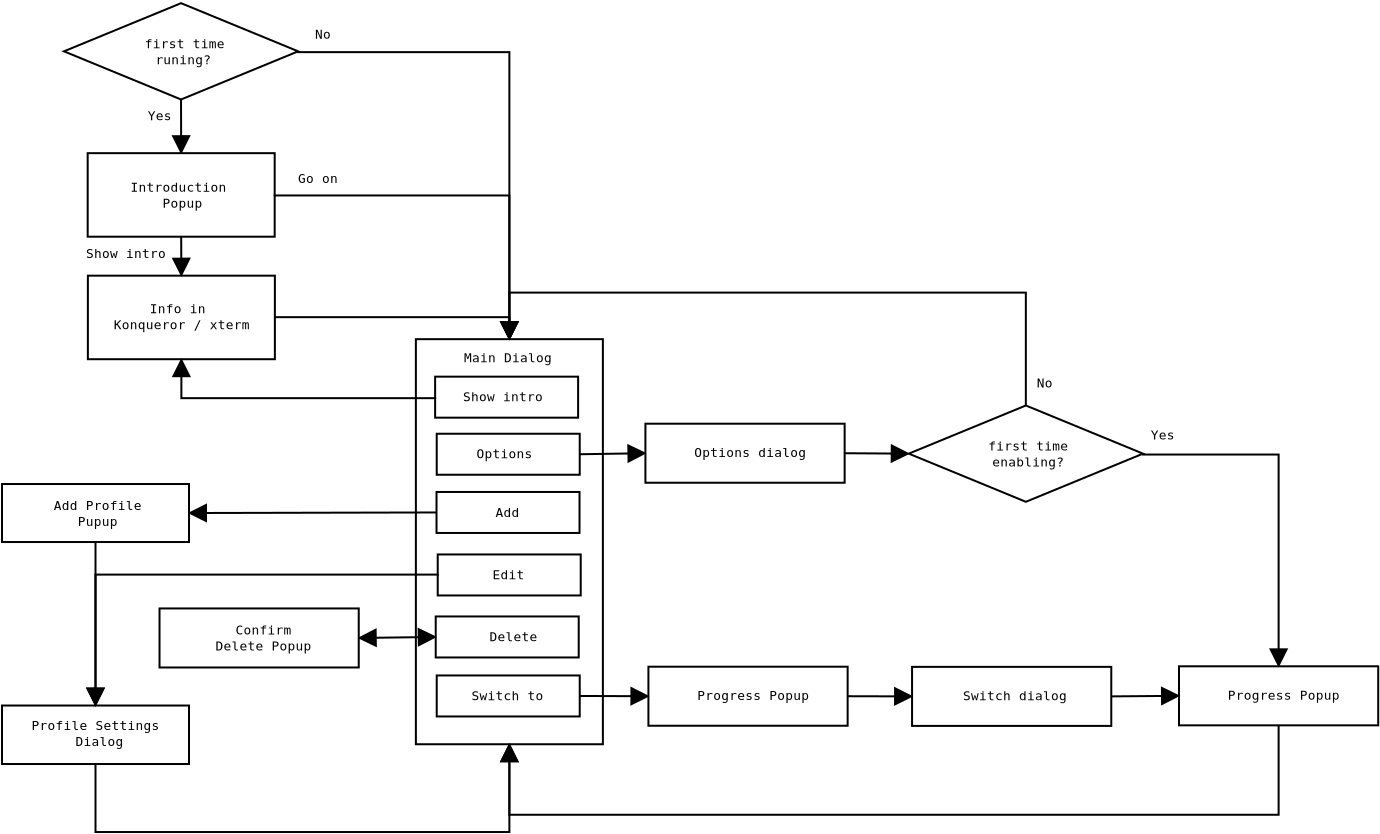 <?xml version="1.0"?>
<dia:diagram xmlns:dia="http://www.lysator.liu.se/~alla/dia/">
  <dia:layer name="Background" visible="true">
    <dia:object type="SDL - Decision" version="0" id="O0">
      <dia:attribute name="obj_pos">
        <dia:point val="-10.255,-20.757"/>
      </dia:attribute>
      <dia:attribute name="obj_bb">
        <dia:rectangle val="-10.779,-21.281;1.979,-15.419"/>
      </dia:attribute>
      <dia:attribute name="elem_corner">
        <dia:point val="-10.255,-20.757"/>
      </dia:attribute>
      <dia:attribute name="elem_width">
        <dia:real val="11.71"/>
      </dia:attribute>
      <dia:attribute name="elem_height">
        <dia:real val="4.814"/>
      </dia:attribute>
      <dia:attribute name="show_background">
        <dia:boolean val="true"/>
      </dia:attribute>
      <dia:attribute name="flip_horizontal">
        <dia:boolean val="false"/>
      </dia:attribute>
      <dia:attribute name="flip_vertical">
        <dia:boolean val="false"/>
      </dia:attribute>
      <dia:attribute name="padding">
        <dia:real val="0.354"/>
      </dia:attribute>
      <dia:attribute name="text">
        <dia:composite type="text">
          <dia:attribute name="string">
            <dia:string>#first time
runing?#</dia:string>
          </dia:attribute>
          <dia:attribute name="font">
            <dia:font name="Courier"/>
          </dia:attribute>
          <dia:attribute name="height">
            <dia:real val="0.8"/>
          </dia:attribute>
          <dia:attribute name="pos">
            <dia:point val="-4.283,-18.485"/>
          </dia:attribute>
          <dia:attribute name="color">
            <dia:color val="#000000"/>
          </dia:attribute>
          <dia:attribute name="alignment">
            <dia:enum val="1"/>
          </dia:attribute>
        </dia:composite>
      </dia:attribute>
    </dia:object>
    <dia:object type="Standard - ZigZagLine" version="0" id="O1">
      <dia:attribute name="obj_pos">
        <dia:point val="1.455,-18.35"/>
      </dia:attribute>
      <dia:attribute name="obj_bb">
        <dia:rectangle val="1.405,-18.359;12.818,-3.958"/>
      </dia:attribute>
      <dia:attribute name="orth_points">
        <dia:point val="1.455,-18.35"/>
        <dia:point val="1.455,-18.309"/>
        <dia:point val="12.018,-18.309"/>
        <dia:point val="12.018,-3.958"/>
      </dia:attribute>
      <dia:attribute name="orth_orient">
        <dia:enum val="1"/>
        <dia:enum val="0"/>
        <dia:enum val="1"/>
      </dia:attribute>
      <dia:attribute name="line_width">
        <dia:real val="0.1"/>
      </dia:attribute>
      <dia:attribute name="end_arrow">
        <dia:enum val="3"/>
      </dia:attribute>
      <dia:attribute name="end_arrow_length">
        <dia:real val="0.8"/>
      </dia:attribute>
      <dia:attribute name="end_arrow_width">
        <dia:real val="0.8"/>
      </dia:attribute>
      <dia:connections>
        <dia:connection handle="0" to="O0" connection="2"/>
        <dia:connection handle="1" to="O12" connection="1"/>
      </dia:connections>
    </dia:object>
    <dia:object type="Standard - Text" version="0" id="O2">
      <dia:attribute name="obj_pos">
        <dia:point val="-5.467,-14.908"/>
      </dia:attribute>
      <dia:attribute name="obj_bb">
        <dia:rectangle val="-6.344,-15.525;-4.64,-14.725"/>
      </dia:attribute>
      <dia:attribute name="text">
        <dia:composite type="text">
          <dia:attribute name="string">
            <dia:string>#Yes#</dia:string>
          </dia:attribute>
          <dia:attribute name="font">
            <dia:font name="Courier"/>
          </dia:attribute>
          <dia:attribute name="height">
            <dia:real val="0.8"/>
          </dia:attribute>
          <dia:attribute name="pos">
            <dia:point val="-5.467,-14.908"/>
          </dia:attribute>
          <dia:attribute name="color">
            <dia:color val="#000000"/>
          </dia:attribute>
          <dia:attribute name="alignment">
            <dia:enum val="1"/>
          </dia:attribute>
        </dia:composite>
      </dia:attribute>
    </dia:object>
    <dia:object type="Standard - Text" version="0" id="O3">
      <dia:attribute name="obj_pos">
        <dia:point val="2.703,-18.985"/>
      </dia:attribute>
      <dia:attribute name="obj_bb">
        <dia:rectangle val="2.068,-19.602;3.287,-18.802"/>
      </dia:attribute>
      <dia:attribute name="text">
        <dia:composite type="text">
          <dia:attribute name="string">
            <dia:string>#No#</dia:string>
          </dia:attribute>
          <dia:attribute name="font">
            <dia:font name="Courier"/>
          </dia:attribute>
          <dia:attribute name="height">
            <dia:real val="0.8"/>
          </dia:attribute>
          <dia:attribute name="pos">
            <dia:point val="2.703,-18.985"/>
          </dia:attribute>
          <dia:attribute name="color">
            <dia:color val="#000000"/>
          </dia:attribute>
          <dia:attribute name="alignment">
            <dia:enum val="1"/>
          </dia:attribute>
        </dia:composite>
      </dia:attribute>
    </dia:object>
    <dia:object type="Standard - Text" version="0" id="O4">
      <dia:attribute name="obj_pos">
        <dia:point val="36.36,-0.225"/>
      </dia:attribute>
      <dia:attribute name="obj_bb">
        <dia:rectangle val="36.31,-0.842;36.36,-0.042"/>
      </dia:attribute>
      <dia:attribute name="text">
        <dia:composite type="text">
          <dia:attribute name="string">
            <dia:string>##</dia:string>
          </dia:attribute>
          <dia:attribute name="font">
            <dia:font name="Courier"/>
          </dia:attribute>
          <dia:attribute name="height">
            <dia:real val="0.8"/>
          </dia:attribute>
          <dia:attribute name="pos">
            <dia:point val="36.36,-0.225"/>
          </dia:attribute>
          <dia:attribute name="color">
            <dia:color val="#000000"/>
          </dia:attribute>
          <dia:attribute name="alignment">
            <dia:enum val="1"/>
          </dia:attribute>
        </dia:composite>
      </dia:attribute>
    </dia:object>
    <dia:object type="Standard - Line" version="0" id="O5">
      <dia:attribute name="obj_pos">
        <dia:point val="-4.4,-15.943"/>
      </dia:attribute>
      <dia:attribute name="obj_bb">
        <dia:rectangle val="-5.192,-15.993;-3.592,-13.208"/>
      </dia:attribute>
      <dia:attribute name="conn_endpoints">
        <dia:point val="-4.4,-15.943"/>
        <dia:point val="-4.392,-13.258"/>
      </dia:attribute>
      <dia:attribute name="numcp">
        <dia:int val="1"/>
      </dia:attribute>
      <dia:attribute name="end_arrow">
        <dia:enum val="3"/>
      </dia:attribute>
      <dia:attribute name="end_arrow_length">
        <dia:real val="0.8"/>
      </dia:attribute>
      <dia:attribute name="end_arrow_width">
        <dia:real val="0.8"/>
      </dia:attribute>
      <dia:connections>
        <dia:connection handle="0" to="O0" connection="1"/>
        <dia:connection handle="1" to="O6" connection="1"/>
      </dia:connections>
    </dia:object>
    <dia:group>
      <dia:object type="Standard - Box" version="0" id="O6">
        <dia:attribute name="obj_pos">
          <dia:point val="-9.067,-13.258"/>
        </dia:attribute>
        <dia:attribute name="obj_bb">
          <dia:rectangle val="-9.117,-13.308;0.333,-9.031"/>
        </dia:attribute>
        <dia:attribute name="elem_corner">
          <dia:point val="-9.067,-13.258"/>
        </dia:attribute>
        <dia:attribute name="elem_width">
          <dia:real val="9.35"/>
        </dia:attribute>
        <dia:attribute name="elem_height">
          <dia:real val="4.177"/>
        </dia:attribute>
        <dia:attribute name="show_background">
          <dia:boolean val="true"/>
        </dia:attribute>
      </dia:object>
      <dia:object type="Standard - Text" version="0" id="O7">
        <dia:attribute name="obj_pos">
          <dia:point val="-4.521,-11.331"/>
        </dia:attribute>
        <dia:attribute name="obj_bb">
          <dia:rectangle val="-7.53,-11.948;-1.512,-10.348"/>
        </dia:attribute>
        <dia:attribute name="text">
          <dia:composite type="text">
            <dia:attribute name="string">
              <dia:string>#Introduction
 Popup#</dia:string>
            </dia:attribute>
            <dia:attribute name="font">
              <dia:font name="Courier"/>
            </dia:attribute>
            <dia:attribute name="height">
              <dia:real val="0.8"/>
            </dia:attribute>
            <dia:attribute name="pos">
              <dia:point val="-4.521,-11.331"/>
            </dia:attribute>
            <dia:attribute name="color">
              <dia:color val="#000000"/>
            </dia:attribute>
            <dia:attribute name="alignment">
              <dia:enum val="1"/>
            </dia:attribute>
          </dia:composite>
        </dia:attribute>
      </dia:object>
    </dia:group>
    <dia:group>
      <dia:object type="Standard - Box" version="0" id="O8">
        <dia:attribute name="obj_pos">
          <dia:point val="-9.057,-7.133"/>
        </dia:attribute>
        <dia:attribute name="obj_bb">
          <dia:rectangle val="-9.107,-7.183;0.343,-2.906"/>
        </dia:attribute>
        <dia:attribute name="elem_corner">
          <dia:point val="-9.057,-7.133"/>
        </dia:attribute>
        <dia:attribute name="elem_width">
          <dia:real val="9.35"/>
        </dia:attribute>
        <dia:attribute name="elem_height">
          <dia:real val="4.177"/>
        </dia:attribute>
        <dia:attribute name="show_background">
          <dia:boolean val="true"/>
        </dia:attribute>
      </dia:object>
      <dia:object type="Standard - Text" version="0" id="O9">
        <dia:attribute name="obj_pos">
          <dia:point val="-4.367,-5.258"/>
        </dia:attribute>
        <dia:attribute name="obj_bb">
          <dia:rectangle val="-8.588,-5.875;-0.146,-4.275"/>
        </dia:attribute>
        <dia:attribute name="text">
          <dia:composite type="text">
            <dia:attribute name="string">
              <dia:string>#Info in 
Konqueror / xterm#</dia:string>
            </dia:attribute>
            <dia:attribute name="font">
              <dia:font name="Courier"/>
            </dia:attribute>
            <dia:attribute name="height">
              <dia:real val="0.8"/>
            </dia:attribute>
            <dia:attribute name="pos">
              <dia:point val="-4.367,-5.258"/>
            </dia:attribute>
            <dia:attribute name="color">
              <dia:color val="#000000"/>
            </dia:attribute>
            <dia:attribute name="alignment">
              <dia:enum val="1"/>
            </dia:attribute>
          </dia:composite>
        </dia:attribute>
      </dia:object>
    </dia:group>
    <dia:object type="Standard - Line" version="0" id="O10">
      <dia:attribute name="obj_pos">
        <dia:point val="-4.392,-9.081"/>
      </dia:attribute>
      <dia:attribute name="obj_bb">
        <dia:rectangle val="-5.182,-9.131;-3.582,-7.083"/>
      </dia:attribute>
      <dia:attribute name="conn_endpoints">
        <dia:point val="-4.392,-9.081"/>
        <dia:point val="-4.382,-7.133"/>
      </dia:attribute>
      <dia:attribute name="numcp">
        <dia:int val="1"/>
      </dia:attribute>
      <dia:attribute name="end_arrow">
        <dia:enum val="3"/>
      </dia:attribute>
      <dia:attribute name="end_arrow_length">
        <dia:real val="0.8"/>
      </dia:attribute>
      <dia:attribute name="end_arrow_width">
        <dia:real val="0.8"/>
      </dia:attribute>
      <dia:connections>
        <dia:connection handle="0" to="O6" connection="6"/>
        <dia:connection handle="1" to="O8" connection="1"/>
      </dia:connections>
    </dia:object>
    <dia:object type="Standard - Text" version="0" id="O11">
      <dia:attribute name="obj_pos">
        <dia:point val="11.425,4.796"/>
      </dia:attribute>
      <dia:attribute name="obj_bb">
        <dia:rectangle val="11.375,4.179;11.425,4.979"/>
      </dia:attribute>
      <dia:attribute name="text">
        <dia:composite type="text">
          <dia:attribute name="string">
            <dia:string>##</dia:string>
          </dia:attribute>
          <dia:attribute name="font">
            <dia:font name="Courier"/>
          </dia:attribute>
          <dia:attribute name="height">
            <dia:real val="0.8"/>
          </dia:attribute>
          <dia:attribute name="pos">
            <dia:point val="11.425,4.796"/>
          </dia:attribute>
          <dia:attribute name="color">
            <dia:color val="#000000"/>
          </dia:attribute>
          <dia:attribute name="alignment">
            <dia:enum val="1"/>
          </dia:attribute>
        </dia:composite>
      </dia:attribute>
    </dia:object>
    <dia:object type="Standard - Box" version="0" id="O12">
      <dia:attribute name="obj_pos">
        <dia:point val="7.343,-3.958"/>
      </dia:attribute>
      <dia:attribute name="obj_bb">
        <dia:rectangle val="7.293,-4.008;16.743,16.346"/>
      </dia:attribute>
      <dia:attribute name="elem_corner">
        <dia:point val="7.343,-3.958"/>
      </dia:attribute>
      <dia:attribute name="elem_width">
        <dia:real val="9.35"/>
      </dia:attribute>
      <dia:attribute name="elem_height">
        <dia:real val="20.254"/>
      </dia:attribute>
      <dia:attribute name="show_background">
        <dia:boolean val="true"/>
      </dia:attribute>
    </dia:object>
    <dia:object type="Standard - Text" version="0" id="O13">
      <dia:attribute name="obj_pos">
        <dia:point val="11.945,-2.808"/>
      </dia:attribute>
      <dia:attribute name="obj_bb">
        <dia:rectangle val="9.178,-3.425;14.711,-2.625"/>
      </dia:attribute>
      <dia:attribute name="text">
        <dia:composite type="text">
          <dia:attribute name="string">
            <dia:string>#Main Dialog#</dia:string>
          </dia:attribute>
          <dia:attribute name="font">
            <dia:font name="Courier"/>
          </dia:attribute>
          <dia:attribute name="height">
            <dia:real val="0.8"/>
          </dia:attribute>
          <dia:attribute name="pos">
            <dia:point val="11.945,-2.808"/>
          </dia:attribute>
          <dia:attribute name="color">
            <dia:color val="#000000"/>
          </dia:attribute>
          <dia:attribute name="alignment">
            <dia:enum val="1"/>
          </dia:attribute>
        </dia:composite>
      </dia:attribute>
    </dia:object>
    <dia:group>
      <dia:object type="Standard - Box" version="0" id="O14">
        <dia:attribute name="obj_pos">
          <dia:point val="8.435,6.807"/>
        </dia:attribute>
        <dia:attribute name="obj_bb">
          <dia:rectangle val="8.385,6.757;15.635,8.907"/>
        </dia:attribute>
        <dia:attribute name="elem_corner">
          <dia:point val="8.435,6.807"/>
        </dia:attribute>
        <dia:attribute name="elem_width">
          <dia:real val="7.15"/>
        </dia:attribute>
        <dia:attribute name="elem_height">
          <dia:real val="2.05"/>
        </dia:attribute>
        <dia:attribute name="show_background">
          <dia:boolean val="true"/>
        </dia:attribute>
      </dia:object>
      <dia:object type="Standard - Text" version="0" id="O15">
        <dia:attribute name="obj_pos">
          <dia:point val="11.975,8.046"/>
        </dia:attribute>
        <dia:attribute name="obj_bb">
          <dia:rectangle val="10.905,7.429;13.044,8.229"/>
        </dia:attribute>
        <dia:attribute name="text">
          <dia:composite type="text">
            <dia:attribute name="string">
              <dia:string>#Edit#</dia:string>
            </dia:attribute>
            <dia:attribute name="font">
              <dia:font name="Courier"/>
            </dia:attribute>
            <dia:attribute name="height">
              <dia:real val="0.8"/>
            </dia:attribute>
            <dia:attribute name="pos">
              <dia:point val="11.975,8.046"/>
            </dia:attribute>
            <dia:attribute name="color">
              <dia:color val="#000000"/>
            </dia:attribute>
            <dia:attribute name="alignment">
              <dia:enum val="1"/>
            </dia:attribute>
          </dia:composite>
        </dia:attribute>
      </dia:object>
    </dia:group>
    <dia:group>
      <dia:object type="Standard - Box" version="0" id="O16">
        <dia:attribute name="obj_pos">
          <dia:point val="8.375,3.682"/>
        </dia:attribute>
        <dia:attribute name="obj_bb">
          <dia:rectangle val="8.325,3.632;15.575,5.782"/>
        </dia:attribute>
        <dia:attribute name="elem_corner">
          <dia:point val="8.375,3.682"/>
        </dia:attribute>
        <dia:attribute name="elem_width">
          <dia:real val="7.15"/>
        </dia:attribute>
        <dia:attribute name="elem_height">
          <dia:real val="2.05"/>
        </dia:attribute>
        <dia:attribute name="show_background">
          <dia:boolean val="true"/>
        </dia:attribute>
      </dia:object>
      <dia:object type="Standard - Text" version="0" id="O17">
        <dia:attribute name="obj_pos">
          <dia:point val="11.925,4.932"/>
        </dia:attribute>
        <dia:attribute name="obj_bb">
          <dia:rectangle val="11.048,4.315;12.752,5.115"/>
        </dia:attribute>
        <dia:attribute name="text">
          <dia:composite type="text">
            <dia:attribute name="string">
              <dia:string>#Add#</dia:string>
            </dia:attribute>
            <dia:attribute name="font">
              <dia:font name="Courier"/>
            </dia:attribute>
            <dia:attribute name="height">
              <dia:real val="0.8"/>
            </dia:attribute>
            <dia:attribute name="pos">
              <dia:point val="11.925,4.932"/>
            </dia:attribute>
            <dia:attribute name="color">
              <dia:color val="#000000"/>
            </dia:attribute>
            <dia:attribute name="alignment">
              <dia:enum val="1"/>
            </dia:attribute>
          </dia:composite>
        </dia:attribute>
      </dia:object>
    </dia:group>
    <dia:group>
      <dia:object type="Standard - Box" version="0" id="O18">
        <dia:attribute name="obj_pos">
          <dia:point val="8.335,9.907"/>
        </dia:attribute>
        <dia:attribute name="obj_bb">
          <dia:rectangle val="8.285,9.857;15.535,12.007"/>
        </dia:attribute>
        <dia:attribute name="elem_corner">
          <dia:point val="8.335,9.907"/>
        </dia:attribute>
        <dia:attribute name="elem_width">
          <dia:real val="7.15"/>
        </dia:attribute>
        <dia:attribute name="elem_height">
          <dia:real val="2.05"/>
        </dia:attribute>
        <dia:attribute name="show_background">
          <dia:boolean val="true"/>
        </dia:attribute>
      </dia:object>
      <dia:object type="Standard - Text" version="0" id="O19">
        <dia:attribute name="obj_pos">
          <dia:point val="12.225,11.146"/>
        </dia:attribute>
        <dia:attribute name="obj_bb">
          <dia:rectangle val="10.671,10.529;13.779,11.329"/>
        </dia:attribute>
        <dia:attribute name="text">
          <dia:composite type="text">
            <dia:attribute name="string">
              <dia:string>#Delete#</dia:string>
            </dia:attribute>
            <dia:attribute name="font">
              <dia:font name="Courier"/>
            </dia:attribute>
            <dia:attribute name="height">
              <dia:real val="0.8"/>
            </dia:attribute>
            <dia:attribute name="pos">
              <dia:point val="12.225,11.146"/>
            </dia:attribute>
            <dia:attribute name="color">
              <dia:color val="#000000"/>
            </dia:attribute>
            <dia:attribute name="alignment">
              <dia:enum val="1"/>
            </dia:attribute>
          </dia:composite>
        </dia:attribute>
      </dia:object>
    </dia:group>
    <dia:group>
      <dia:object type="Standard - Box" version="0" id="O20">
        <dia:attribute name="obj_pos">
          <dia:point val="8.385,0.771"/>
        </dia:attribute>
        <dia:attribute name="obj_bb">
          <dia:rectangle val="8.335,0.721;15.585,2.871"/>
        </dia:attribute>
        <dia:attribute name="elem_corner">
          <dia:point val="8.385,0.771"/>
        </dia:attribute>
        <dia:attribute name="elem_width">
          <dia:real val="7.15"/>
        </dia:attribute>
        <dia:attribute name="elem_height">
          <dia:real val="2.05"/>
        </dia:attribute>
        <dia:attribute name="show_background">
          <dia:boolean val="true"/>
        </dia:attribute>
      </dia:object>
      <dia:object type="Standard - Text" version="0" id="O21">
        <dia:attribute name="obj_pos">
          <dia:point val="11.775,1.996"/>
        </dia:attribute>
        <dia:attribute name="obj_bb">
          <dia:rectangle val="9.978,1.379;13.572,2.179"/>
        </dia:attribute>
        <dia:attribute name="text">
          <dia:composite type="text">
            <dia:attribute name="string">
              <dia:string>#Options#</dia:string>
            </dia:attribute>
            <dia:attribute name="font">
              <dia:font name="Courier"/>
            </dia:attribute>
            <dia:attribute name="height">
              <dia:real val="0.8"/>
            </dia:attribute>
            <dia:attribute name="pos">
              <dia:point val="11.775,1.996"/>
            </dia:attribute>
            <dia:attribute name="color">
              <dia:color val="#000000"/>
            </dia:attribute>
            <dia:attribute name="alignment">
              <dia:enum val="1"/>
            </dia:attribute>
          </dia:composite>
        </dia:attribute>
      </dia:object>
    </dia:group>
    <dia:group>
      <dia:object type="Standard - Box" version="0" id="O22">
        <dia:attribute name="obj_pos">
          <dia:point val="8.385,12.857"/>
        </dia:attribute>
        <dia:attribute name="obj_bb">
          <dia:rectangle val="8.335,12.807;15.585,14.957"/>
        </dia:attribute>
        <dia:attribute name="elem_corner">
          <dia:point val="8.385,12.857"/>
        </dia:attribute>
        <dia:attribute name="elem_width">
          <dia:real val="7.15"/>
        </dia:attribute>
        <dia:attribute name="elem_height">
          <dia:real val="2.05"/>
        </dia:attribute>
        <dia:attribute name="show_background">
          <dia:boolean val="true"/>
        </dia:attribute>
      </dia:object>
      <dia:object type="Standard - Text" version="0" id="O23">
        <dia:attribute name="obj_pos">
          <dia:point val="11.925,14.096"/>
        </dia:attribute>
        <dia:attribute name="obj_bb">
          <dia:rectangle val="9.643,13.479;14.207,14.279"/>
        </dia:attribute>
        <dia:attribute name="text">
          <dia:composite type="text">
            <dia:attribute name="string">
              <dia:string>#Switch to#</dia:string>
            </dia:attribute>
            <dia:attribute name="font">
              <dia:font name="Courier"/>
            </dia:attribute>
            <dia:attribute name="height">
              <dia:real val="0.8"/>
            </dia:attribute>
            <dia:attribute name="pos">
              <dia:point val="11.925,14.096"/>
            </dia:attribute>
            <dia:attribute name="color">
              <dia:color val="#000000"/>
            </dia:attribute>
            <dia:attribute name="alignment">
              <dia:enum val="1"/>
            </dia:attribute>
          </dia:composite>
        </dia:attribute>
      </dia:object>
    </dia:group>
    <dia:object type="Standard - Line" version="0" id="O24">
      <dia:attribute name="obj_pos">
        <dia:point val="15.535,1.796"/>
      </dia:attribute>
      <dia:attribute name="obj_bb">
        <dia:rectangle val="15.485,0.945;18.87,2.545"/>
      </dia:attribute>
      <dia:attribute name="conn_endpoints">
        <dia:point val="15.535,1.796"/>
        <dia:point val="18.82,1.745"/>
      </dia:attribute>
      <dia:attribute name="numcp">
        <dia:int val="1"/>
      </dia:attribute>
      <dia:attribute name="line_width">
        <dia:real val="0.1"/>
      </dia:attribute>
      <dia:attribute name="end_arrow">
        <dia:enum val="3"/>
      </dia:attribute>
      <dia:attribute name="end_arrow_length">
        <dia:real val="0.8"/>
      </dia:attribute>
      <dia:attribute name="end_arrow_width">
        <dia:real val="0.8"/>
      </dia:attribute>
      <dia:connections>
        <dia:connection handle="0" to="O20" connection="4"/>
        <dia:connection handle="1" to="O34" connection="3"/>
      </dia:connections>
    </dia:object>
    <dia:group>
      <dia:object type="Standard - Box" version="0" id="O25">
        <dia:attribute name="obj_pos">
          <dia:point val="-5.475,9.506"/>
        </dia:attribute>
        <dia:attribute name="obj_bb">
          <dia:rectangle val="-5.525,9.456;4.536,12.508"/>
        </dia:attribute>
        <dia:attribute name="elem_corner">
          <dia:point val="-5.475,9.506"/>
        </dia:attribute>
        <dia:attribute name="elem_width">
          <dia:real val="9.961"/>
        </dia:attribute>
        <dia:attribute name="elem_height">
          <dia:real val="2.952"/>
        </dia:attribute>
        <dia:attribute name="show_background">
          <dia:boolean val="true"/>
        </dia:attribute>
      </dia:object>
      <dia:object type="Standard - Text" version="0" id="O26">
        <dia:attribute name="obj_pos">
          <dia:point val="-0.275,10.808"/>
        </dia:attribute>
        <dia:attribute name="obj_bb">
          <dia:rectangle val="-3.284,10.191;2.734,11.791"/>
        </dia:attribute>
        <dia:attribute name="text">
          <dia:composite type="text">
            <dia:attribute name="string">
              <dia:string>#Confirm
Delete Popup#</dia:string>
            </dia:attribute>
            <dia:attribute name="font">
              <dia:font name="Courier"/>
            </dia:attribute>
            <dia:attribute name="height">
              <dia:real val="0.8"/>
            </dia:attribute>
            <dia:attribute name="pos">
              <dia:point val="-0.275,10.808"/>
            </dia:attribute>
            <dia:attribute name="color">
              <dia:color val="#000000"/>
            </dia:attribute>
            <dia:attribute name="alignment">
              <dia:enum val="1"/>
            </dia:attribute>
          </dia:composite>
        </dia:attribute>
      </dia:object>
    </dia:group>
    <dia:object type="Standard - Line" version="0" id="O27">
      <dia:attribute name="obj_pos">
        <dia:point val="8.375,4.707"/>
      </dia:attribute>
      <dia:attribute name="obj_bb">
        <dia:rectangle val="-4.051,3.935;8.425,5.535"/>
      </dia:attribute>
      <dia:attribute name="conn_endpoints">
        <dia:point val="8.375,4.707"/>
        <dia:point val="-4.001,4.735"/>
      </dia:attribute>
      <dia:attribute name="numcp">
        <dia:int val="1"/>
      </dia:attribute>
      <dia:attribute name="line_width">
        <dia:real val="0.1"/>
      </dia:attribute>
      <dia:attribute name="end_arrow">
        <dia:enum val="3"/>
      </dia:attribute>
      <dia:attribute name="end_arrow_length">
        <dia:real val="0.8"/>
      </dia:attribute>
      <dia:attribute name="end_arrow_width">
        <dia:real val="0.8"/>
      </dia:attribute>
      <dia:connections>
        <dia:connection handle="0" to="O16" connection="3"/>
        <dia:connection handle="1" to="O28" connection="4"/>
      </dia:connections>
    </dia:object>
    <dia:group>
      <dia:object type="Standard - Box" version="0" id="O28">
        <dia:attribute name="obj_pos">
          <dia:point val="-13.351,3.285"/>
        </dia:attribute>
        <dia:attribute name="obj_bb">
          <dia:rectangle val="-13.401,3.235;-3.951,6.235"/>
        </dia:attribute>
        <dia:attribute name="elem_corner">
          <dia:point val="-13.351,3.285"/>
        </dia:attribute>
        <dia:attribute name="elem_width">
          <dia:real val="9.35"/>
        </dia:attribute>
        <dia:attribute name="elem_height">
          <dia:real val="2.9"/>
        </dia:attribute>
        <dia:attribute name="show_background">
          <dia:boolean val="true"/>
        </dia:attribute>
      </dia:object>
      <dia:object type="Standard - Text" version="0" id="O29">
        <dia:attribute name="obj_pos">
          <dia:point val="-8.563,4.588"/>
        </dia:attribute>
        <dia:attribute name="obj_bb">
          <dia:rectangle val="-11.329,3.97;-5.797,5.57"/>
        </dia:attribute>
        <dia:attribute name="text">
          <dia:composite type="text">
            <dia:attribute name="string">
              <dia:string>#Add Profile
Pupup#</dia:string>
            </dia:attribute>
            <dia:attribute name="font">
              <dia:font name="Courier"/>
            </dia:attribute>
            <dia:attribute name="height">
              <dia:real val="0.8"/>
            </dia:attribute>
            <dia:attribute name="pos">
              <dia:point val="-8.563,4.588"/>
            </dia:attribute>
            <dia:attribute name="color">
              <dia:color val="#000000"/>
            </dia:attribute>
            <dia:attribute name="alignment">
              <dia:enum val="1"/>
            </dia:attribute>
          </dia:composite>
        </dia:attribute>
      </dia:object>
    </dia:group>
    <dia:group>
      <dia:object type="Standard - Box" version="0" id="O30">
        <dia:attribute name="obj_pos">
          <dia:point val="-13.351,14.36"/>
        </dia:attribute>
        <dia:attribute name="obj_bb">
          <dia:rectangle val="-13.401,14.31;-3.951,17.335"/>
        </dia:attribute>
        <dia:attribute name="elem_corner">
          <dia:point val="-13.351,14.36"/>
        </dia:attribute>
        <dia:attribute name="elem_width">
          <dia:real val="9.35"/>
        </dia:attribute>
        <dia:attribute name="elem_height">
          <dia:real val="2.925"/>
        </dia:attribute>
        <dia:attribute name="show_background">
          <dia:boolean val="true"/>
        </dia:attribute>
      </dia:object>
      <dia:object type="Standard - Text" version="0" id="O31">
        <dia:attribute name="obj_pos">
          <dia:point val="-8.478,15.587"/>
        </dia:attribute>
        <dia:attribute name="obj_bb">
          <dia:rectangle val="-12.698,14.97;-4.257,16.57"/>
        </dia:attribute>
        <dia:attribute name="text">
          <dia:composite type="text">
            <dia:attribute name="string">
              <dia:string>#Profile Settings 
Dialog#</dia:string>
            </dia:attribute>
            <dia:attribute name="font">
              <dia:font name="Courier"/>
            </dia:attribute>
            <dia:attribute name="height">
              <dia:real val="0.8"/>
            </dia:attribute>
            <dia:attribute name="pos">
              <dia:point val="-8.478,15.587"/>
            </dia:attribute>
            <dia:attribute name="color">
              <dia:color val="#000000"/>
            </dia:attribute>
            <dia:attribute name="alignment">
              <dia:enum val="1"/>
            </dia:attribute>
          </dia:composite>
        </dia:attribute>
      </dia:object>
    </dia:group>
    <dia:object type="Standard - Line" version="0" id="O32">
      <dia:attribute name="obj_pos">
        <dia:point val="-8.676,6.185"/>
      </dia:attribute>
      <dia:attribute name="obj_bb">
        <dia:rectangle val="-9.476,6.135;-7.876,14.41"/>
      </dia:attribute>
      <dia:attribute name="conn_endpoints">
        <dia:point val="-8.676,6.185"/>
        <dia:point val="-8.676,14.36"/>
      </dia:attribute>
      <dia:attribute name="numcp">
        <dia:int val="1"/>
      </dia:attribute>
      <dia:attribute name="end_arrow">
        <dia:enum val="3"/>
      </dia:attribute>
      <dia:attribute name="end_arrow_length">
        <dia:real val="0.8"/>
      </dia:attribute>
      <dia:attribute name="end_arrow_width">
        <dia:real val="0.8"/>
      </dia:attribute>
      <dia:connections>
        <dia:connection handle="0" to="O28" connection="6"/>
        <dia:connection handle="1" to="O30" connection="1"/>
      </dia:connections>
    </dia:object>
    <dia:object type="Standard - ZigZagLine" version="0" id="O33">
      <dia:attribute name="obj_pos">
        <dia:point val="-8.676,17.285"/>
      </dia:attribute>
      <dia:attribute name="obj_bb">
        <dia:rectangle val="-8.726,16.296;12.818,20.735"/>
      </dia:attribute>
      <dia:attribute name="orth_points">
        <dia:point val="-8.676,17.285"/>
        <dia:point val="-8.676,20.685"/>
        <dia:point val="12.018,20.685"/>
        <dia:point val="12.018,16.296"/>
      </dia:attribute>
      <dia:attribute name="orth_orient">
        <dia:enum val="1"/>
        <dia:enum val="0"/>
        <dia:enum val="1"/>
      </dia:attribute>
      <dia:attribute name="end_arrow">
        <dia:enum val="3"/>
      </dia:attribute>
      <dia:attribute name="end_arrow_length">
        <dia:real val="0.8"/>
      </dia:attribute>
      <dia:attribute name="end_arrow_width">
        <dia:real val="0.8"/>
      </dia:attribute>
      <dia:connections>
        <dia:connection handle="0" to="O30" connection="6"/>
        <dia:connection handle="1" to="O12" connection="6"/>
      </dia:connections>
    </dia:object>
    <dia:group>
      <dia:object type="Standard - Box" version="0" id="O34">
        <dia:attribute name="obj_pos">
          <dia:point val="18.82,0.269"/>
        </dia:attribute>
        <dia:attribute name="obj_bb">
          <dia:rectangle val="18.77,0.219;28.83,3.271"/>
        </dia:attribute>
        <dia:attribute name="elem_corner">
          <dia:point val="18.82,0.269"/>
        </dia:attribute>
        <dia:attribute name="elem_width">
          <dia:real val="9.961"/>
        </dia:attribute>
        <dia:attribute name="elem_height">
          <dia:real val="2.952"/>
        </dia:attribute>
        <dia:attribute name="show_background">
          <dia:boolean val="true"/>
        </dia:attribute>
      </dia:object>
      <dia:object type="Standard - Text" version="0" id="O35">
        <dia:attribute name="obj_pos">
          <dia:point val="24.061,1.935"/>
        </dia:attribute>
        <dia:attribute name="obj_bb">
          <dia:rectangle val="20.567,1.318;27.555,2.118"/>
        </dia:attribute>
        <dia:attribute name="text">
          <dia:composite type="text">
            <dia:attribute name="string">
              <dia:string>#Options dialog#</dia:string>
            </dia:attribute>
            <dia:attribute name="font">
              <dia:font name="Courier"/>
            </dia:attribute>
            <dia:attribute name="height">
              <dia:real val="0.8"/>
            </dia:attribute>
            <dia:attribute name="pos">
              <dia:point val="24.061,1.935"/>
            </dia:attribute>
            <dia:attribute name="color">
              <dia:color val="#000000"/>
            </dia:attribute>
            <dia:attribute name="alignment">
              <dia:enum val="1"/>
            </dia:attribute>
          </dia:composite>
        </dia:attribute>
      </dia:object>
    </dia:group>
    <dia:group>
      <dia:object type="Standard - Box" version="0" id="O36">
        <dia:attribute name="obj_pos">
          <dia:point val="18.97,12.419"/>
        </dia:attribute>
        <dia:attribute name="obj_bb">
          <dia:rectangle val="18.92,12.369;28.98,15.421"/>
        </dia:attribute>
        <dia:attribute name="elem_corner">
          <dia:point val="18.97,12.419"/>
        </dia:attribute>
        <dia:attribute name="elem_width">
          <dia:real val="9.961"/>
        </dia:attribute>
        <dia:attribute name="elem_height">
          <dia:real val="2.952"/>
        </dia:attribute>
        <dia:attribute name="show_background">
          <dia:boolean val="true"/>
        </dia:attribute>
      </dia:object>
      <dia:object type="Standard - Text" version="0" id="O37">
        <dia:attribute name="obj_pos">
          <dia:point val="24.211,14.085"/>
        </dia:attribute>
        <dia:attribute name="obj_bb">
          <dia:rectangle val="20.718,13.468;27.705,14.268"/>
        </dia:attribute>
        <dia:attribute name="text">
          <dia:composite type="text">
            <dia:attribute name="string">
              <dia:string>#Progress Popup#</dia:string>
            </dia:attribute>
            <dia:attribute name="font">
              <dia:font name="Courier"/>
            </dia:attribute>
            <dia:attribute name="height">
              <dia:real val="0.8"/>
            </dia:attribute>
            <dia:attribute name="pos">
              <dia:point val="24.211,14.085"/>
            </dia:attribute>
            <dia:attribute name="color">
              <dia:color val="#000000"/>
            </dia:attribute>
            <dia:attribute name="alignment">
              <dia:enum val="1"/>
            </dia:attribute>
          </dia:composite>
        </dia:attribute>
      </dia:object>
    </dia:group>
    <dia:object type="Standard - Line" version="0" id="O38">
      <dia:attribute name="obj_pos">
        <dia:point val="15.535,13.882"/>
      </dia:attribute>
      <dia:attribute name="obj_bb">
        <dia:rectangle val="15.485,13.095;19.02,14.695"/>
      </dia:attribute>
      <dia:attribute name="conn_endpoints">
        <dia:point val="15.535,13.882"/>
        <dia:point val="18.97,13.895"/>
      </dia:attribute>
      <dia:attribute name="numcp">
        <dia:int val="1"/>
      </dia:attribute>
      <dia:attribute name="end_arrow">
        <dia:enum val="3"/>
      </dia:attribute>
      <dia:attribute name="end_arrow_length">
        <dia:real val="0.8"/>
      </dia:attribute>
      <dia:attribute name="end_arrow_width">
        <dia:real val="0.8"/>
      </dia:attribute>
      <dia:connections>
        <dia:connection handle="0" to="O22" connection="4"/>
        <dia:connection handle="1" to="O36" connection="3"/>
      </dia:connections>
    </dia:object>
    <dia:group>
      <dia:object type="Standard - Box" version="0" id="O39">
        <dia:attribute name="obj_pos">
          <dia:point val="45.499,12.399"/>
        </dia:attribute>
        <dia:attribute name="obj_bb">
          <dia:rectangle val="45.449,12.349;55.51,15.4"/>
        </dia:attribute>
        <dia:attribute name="elem_corner">
          <dia:point val="45.499,12.399"/>
        </dia:attribute>
        <dia:attribute name="elem_width">
          <dia:real val="9.961"/>
        </dia:attribute>
        <dia:attribute name="elem_height">
          <dia:real val="2.952"/>
        </dia:attribute>
        <dia:attribute name="show_background">
          <dia:boolean val="true"/>
        </dia:attribute>
      </dia:object>
      <dia:object type="Standard - Text" version="0" id="O40">
        <dia:attribute name="obj_pos">
          <dia:point val="50.741,14.065"/>
        </dia:attribute>
        <dia:attribute name="obj_bb">
          <dia:rectangle val="47.197,13.447;54.234,14.247"/>
        </dia:attribute>
        <dia:attribute name="text">
          <dia:composite type="text">
            <dia:attribute name="string">
              <dia:string>#Progress Popup#</dia:string>
            </dia:attribute>
            <dia:attribute name="font">
              <dia:font name="Courier"/>
            </dia:attribute>
            <dia:attribute name="height">
              <dia:real val="0.8"/>
            </dia:attribute>
            <dia:attribute name="pos">
              <dia:point val="50.741,14.065"/>
            </dia:attribute>
            <dia:attribute name="color">
              <dia:color val="#000000"/>
            </dia:attribute>
            <dia:attribute name="alignment">
              <dia:enum val="1"/>
            </dia:attribute>
          </dia:composite>
        </dia:attribute>
      </dia:object>
    </dia:group>
    <dia:group>
      <dia:object type="Standard - Box" version="0" id="O41">
        <dia:attribute name="obj_pos">
          <dia:point val="32.152,12.427"/>
        </dia:attribute>
        <dia:attribute name="obj_bb">
          <dia:rectangle val="32.102,12.377;42.163,15.429"/>
        </dia:attribute>
        <dia:attribute name="elem_corner">
          <dia:point val="32.152,12.427"/>
        </dia:attribute>
        <dia:attribute name="elem_width">
          <dia:real val="9.961"/>
        </dia:attribute>
        <dia:attribute name="elem_height">
          <dia:real val="2.952"/>
        </dia:attribute>
        <dia:attribute name="show_background">
          <dia:boolean val="true"/>
        </dia:attribute>
      </dia:object>
      <dia:object type="Standard - Text" version="0" id="O42">
        <dia:attribute name="obj_pos">
          <dia:point val="37.294,14.093"/>
        </dia:attribute>
        <dia:attribute name="obj_bb">
          <dia:rectangle val="34.042,13.476;40.545,14.276"/>
        </dia:attribute>
        <dia:attribute name="text">
          <dia:composite type="text">
            <dia:attribute name="string">
              <dia:string>#Switch dialog#</dia:string>
            </dia:attribute>
            <dia:attribute name="font">
              <dia:font name="Courier"/>
            </dia:attribute>
            <dia:attribute name="height">
              <dia:real val="0.8"/>
            </dia:attribute>
            <dia:attribute name="pos">
              <dia:point val="37.294,14.093"/>
            </dia:attribute>
            <dia:attribute name="color">
              <dia:color val="#000000"/>
            </dia:attribute>
            <dia:attribute name="alignment">
              <dia:enum val="1"/>
            </dia:attribute>
          </dia:composite>
        </dia:attribute>
      </dia:object>
    </dia:group>
    <dia:object type="Standard - Line" version="0" id="O43">
      <dia:attribute name="obj_pos">
        <dia:point val="28.93,13.895"/>
      </dia:attribute>
      <dia:attribute name="obj_bb">
        <dia:rectangle val="28.88,13.103;32.202,14.703"/>
      </dia:attribute>
      <dia:attribute name="conn_endpoints">
        <dia:point val="28.93,13.895"/>
        <dia:point val="32.152,13.903"/>
      </dia:attribute>
      <dia:attribute name="numcp">
        <dia:int val="1"/>
      </dia:attribute>
      <dia:attribute name="end_arrow">
        <dia:enum val="3"/>
      </dia:attribute>
      <dia:attribute name="end_arrow_length">
        <dia:real val="0.8"/>
      </dia:attribute>
      <dia:attribute name="end_arrow_width">
        <dia:real val="0.8"/>
      </dia:attribute>
      <dia:connections>
        <dia:connection handle="0" to="O36" connection="4"/>
        <dia:connection handle="1" to="O41" connection="3"/>
      </dia:connections>
    </dia:object>
    <dia:object type="Standard - Line" version="0" id="O44">
      <dia:attribute name="obj_pos">
        <dia:point val="8.335,10.932"/>
      </dia:attribute>
      <dia:attribute name="obj_bb">
        <dia:rectangle val="4.436,10.132;8.385,11.782"/>
      </dia:attribute>
      <dia:attribute name="conn_endpoints">
        <dia:point val="8.335,10.932"/>
        <dia:point val="4.486,10.982"/>
      </dia:attribute>
      <dia:attribute name="numcp">
        <dia:int val="1"/>
      </dia:attribute>
      <dia:attribute name="start_arrow">
        <dia:enum val="3"/>
      </dia:attribute>
      <dia:attribute name="start_arrow_length">
        <dia:real val="0.8"/>
      </dia:attribute>
      <dia:attribute name="start_arrow_width">
        <dia:real val="0.8"/>
      </dia:attribute>
      <dia:attribute name="end_arrow">
        <dia:enum val="3"/>
      </dia:attribute>
      <dia:attribute name="end_arrow_length">
        <dia:real val="0.8"/>
      </dia:attribute>
      <dia:attribute name="end_arrow_width">
        <dia:real val="0.8"/>
      </dia:attribute>
      <dia:connections>
        <dia:connection handle="0" to="O18" connection="3"/>
        <dia:connection handle="1" to="O25" connection="4"/>
      </dia:connections>
    </dia:object>
    <dia:object type="SDL - Decision" version="0" id="O45">
      <dia:attribute name="obj_pos">
        <dia:point val="31.986,-0.641"/>
      </dia:attribute>
      <dia:attribute name="obj_bb">
        <dia:rectangle val="31.462,-1.165;44.22,4.697"/>
      </dia:attribute>
      <dia:attribute name="elem_corner">
        <dia:point val="31.986,-0.641"/>
      </dia:attribute>
      <dia:attribute name="elem_width">
        <dia:real val="11.71"/>
      </dia:attribute>
      <dia:attribute name="elem_height">
        <dia:real val="4.814"/>
      </dia:attribute>
      <dia:attribute name="show_background">
        <dia:boolean val="true"/>
      </dia:attribute>
      <dia:attribute name="flip_horizontal">
        <dia:boolean val="false"/>
      </dia:attribute>
      <dia:attribute name="flip_vertical">
        <dia:boolean val="false"/>
      </dia:attribute>
      <dia:attribute name="padding">
        <dia:real val="0.354"/>
      </dia:attribute>
      <dia:attribute name="text">
        <dia:composite type="text">
          <dia:attribute name="string">
            <dia:string>#first time
enabling?#</dia:string>
          </dia:attribute>
          <dia:attribute name="font">
            <dia:font name="Courier"/>
          </dia:attribute>
          <dia:attribute name="height">
            <dia:real val="0.8"/>
          </dia:attribute>
          <dia:attribute name="pos">
            <dia:point val="37.958,1.631"/>
          </dia:attribute>
          <dia:attribute name="color">
            <dia:color val="#000000"/>
          </dia:attribute>
          <dia:attribute name="alignment">
            <dia:enum val="1"/>
          </dia:attribute>
        </dia:composite>
      </dia:attribute>
    </dia:object>
    <dia:object type="Standard - Line" version="0" id="O46">
      <dia:attribute name="obj_pos">
        <dia:point val="42.113,13.903"/>
      </dia:attribute>
      <dia:attribute name="obj_bb">
        <dia:rectangle val="42.063,13.075;45.549,14.675"/>
      </dia:attribute>
      <dia:attribute name="conn_endpoints">
        <dia:point val="42.113,13.903"/>
        <dia:point val="45.499,13.875"/>
      </dia:attribute>
      <dia:attribute name="numcp">
        <dia:int val="1"/>
      </dia:attribute>
      <dia:attribute name="end_arrow">
        <dia:enum val="3"/>
      </dia:attribute>
      <dia:attribute name="end_arrow_length">
        <dia:real val="0.8"/>
      </dia:attribute>
      <dia:attribute name="end_arrow_width">
        <dia:real val="0.8"/>
      </dia:attribute>
      <dia:connections>
        <dia:connection handle="0" to="O41" connection="4"/>
        <dia:connection handle="1" to="O39" connection="3"/>
      </dia:connections>
    </dia:object>
    <dia:object type="Standard - ZigZagLine" version="0" id="O47">
      <dia:attribute name="obj_pos">
        <dia:point val="43.696,1.766"/>
      </dia:attribute>
      <dia:attribute name="obj_bb">
        <dia:rectangle val="43.646,1.761;51.279,12.399"/>
      </dia:attribute>
      <dia:attribute name="orth_points">
        <dia:point val="43.696,1.766"/>
        <dia:point val="43.696,1.811"/>
        <dia:point val="50.48,1.811"/>
        <dia:point val="50.48,12.399"/>
      </dia:attribute>
      <dia:attribute name="orth_orient">
        <dia:enum val="1"/>
        <dia:enum val="0"/>
        <dia:enum val="1"/>
      </dia:attribute>
      <dia:attribute name="end_arrow">
        <dia:enum val="3"/>
      </dia:attribute>
      <dia:attribute name="end_arrow_length">
        <dia:real val="0.8"/>
      </dia:attribute>
      <dia:attribute name="end_arrow_width">
        <dia:real val="0.8"/>
      </dia:attribute>
      <dia:connections>
        <dia:connection handle="0" to="O45" connection="2"/>
        <dia:connection handle="1" to="O39" connection="1"/>
      </dia:connections>
    </dia:object>
    <dia:object type="Standard - Line" version="0" id="O48">
      <dia:attribute name="obj_pos">
        <dia:point val="28.78,1.745"/>
      </dia:attribute>
      <dia:attribute name="obj_bb">
        <dia:rectangle val="28.73,0.966;32.036,2.566"/>
      </dia:attribute>
      <dia:attribute name="conn_endpoints">
        <dia:point val="28.78,1.745"/>
        <dia:point val="31.986,1.766"/>
      </dia:attribute>
      <dia:attribute name="numcp">
        <dia:int val="1"/>
      </dia:attribute>
      <dia:attribute name="end_arrow">
        <dia:enum val="3"/>
      </dia:attribute>
      <dia:attribute name="end_arrow_length">
        <dia:real val="0.8"/>
      </dia:attribute>
      <dia:attribute name="end_arrow_width">
        <dia:real val="0.8"/>
      </dia:attribute>
      <dia:connections>
        <dia:connection handle="0" to="O34" connection="4"/>
        <dia:connection handle="1" to="O45" connection="3"/>
      </dia:connections>
    </dia:object>
    <dia:object type="Standard - ZigZagLine" version="0" id="O49">
      <dia:attribute name="obj_pos">
        <dia:point val="37.841,-0.641"/>
      </dia:attribute>
      <dia:attribute name="obj_bb">
        <dia:rectangle val="11.218,-6.336;37.891,-0.641"/>
      </dia:attribute>
      <dia:attribute name="orth_points">
        <dia:point val="37.841,-0.641"/>
        <dia:point val="37.841,-6.286"/>
        <dia:point val="12.018,-6.286"/>
        <dia:point val="12.018,-3.958"/>
      </dia:attribute>
      <dia:attribute name="orth_orient">
        <dia:enum val="1"/>
        <dia:enum val="0"/>
        <dia:enum val="1"/>
      </dia:attribute>
      <dia:attribute name="end_arrow">
        <dia:enum val="3"/>
      </dia:attribute>
      <dia:attribute name="end_arrow_length">
        <dia:real val="0.8"/>
      </dia:attribute>
      <dia:attribute name="end_arrow_width">
        <dia:real val="0.8"/>
      </dia:attribute>
      <dia:connections>
        <dia:connection handle="0" to="O45" connection="0"/>
        <dia:connection handle="1" to="O12" connection="1"/>
      </dia:connections>
    </dia:object>
    <dia:object type="Standard - Text" version="0" id="O50">
      <dia:attribute name="obj_pos">
        <dia:point val="38.783,-1.536"/>
      </dia:attribute>
      <dia:attribute name="obj_bb">
        <dia:rectangle val="38.198,-2.153;39.368,-1.353"/>
      </dia:attribute>
      <dia:attribute name="text">
        <dia:composite type="text">
          <dia:attribute name="string">
            <dia:string>#No#</dia:string>
          </dia:attribute>
          <dia:attribute name="font">
            <dia:font name="Courier"/>
          </dia:attribute>
          <dia:attribute name="height">
            <dia:real val="0.8"/>
          </dia:attribute>
          <dia:attribute name="pos">
            <dia:point val="38.783,-1.536"/>
          </dia:attribute>
          <dia:attribute name="color">
            <dia:color val="#000000"/>
          </dia:attribute>
          <dia:attribute name="alignment">
            <dia:enum val="1"/>
          </dia:attribute>
        </dia:composite>
      </dia:attribute>
    </dia:object>
    <dia:object type="Standard - Text" version="0" id="O51">
      <dia:attribute name="obj_pos">
        <dia:point val="44.683,1.064"/>
      </dia:attribute>
      <dia:attribute name="obj_bb">
        <dia:rectangle val="43.856,0.447;45.51,1.247"/>
      </dia:attribute>
      <dia:attribute name="text">
        <dia:composite type="text">
          <dia:attribute name="string">
            <dia:string>#Yes#</dia:string>
          </dia:attribute>
          <dia:attribute name="font">
            <dia:font name="Courier"/>
          </dia:attribute>
          <dia:attribute name="height">
            <dia:real val="0.8"/>
          </dia:attribute>
          <dia:attribute name="pos">
            <dia:point val="44.683,1.064"/>
          </dia:attribute>
          <dia:attribute name="color">
            <dia:color val="#000000"/>
          </dia:attribute>
          <dia:attribute name="alignment">
            <dia:enum val="1"/>
          </dia:attribute>
        </dia:composite>
      </dia:attribute>
    </dia:object>
    <dia:object type="Standard - Text" version="0" id="O52">
      <dia:attribute name="obj_pos">
        <dia:point val="-7.155,-8.015"/>
      </dia:attribute>
      <dia:attribute name="obj_bb">
        <dia:rectangle val="-9.679,-8.632;-4.631,-7.832"/>
      </dia:attribute>
      <dia:attribute name="text">
        <dia:composite type="text">
          <dia:attribute name="string">
            <dia:string>#Show intro#</dia:string>
          </dia:attribute>
          <dia:attribute name="font">
            <dia:font name="Courier"/>
          </dia:attribute>
          <dia:attribute name="height">
            <dia:real val="0.8"/>
          </dia:attribute>
          <dia:attribute name="pos">
            <dia:point val="-7.155,-8.015"/>
          </dia:attribute>
          <dia:attribute name="color">
            <dia:color val="#000000"/>
          </dia:attribute>
          <dia:attribute name="alignment">
            <dia:enum val="1"/>
          </dia:attribute>
        </dia:composite>
      </dia:attribute>
    </dia:object>
    <dia:object type="Standard - Text" version="0" id="O53">
      <dia:attribute name="obj_pos">
        <dia:point val="2.445,-11.765"/>
      </dia:attribute>
      <dia:attribute name="obj_bb">
        <dia:rectangle val="1.133,-12.382;3.757,-11.582"/>
      </dia:attribute>
      <dia:attribute name="text">
        <dia:composite type="text">
          <dia:attribute name="string">
            <dia:string>#Go on#</dia:string>
          </dia:attribute>
          <dia:attribute name="font">
            <dia:font name="Courier"/>
          </dia:attribute>
          <dia:attribute name="height">
            <dia:real val="0.8"/>
          </dia:attribute>
          <dia:attribute name="pos">
            <dia:point val="2.445,-11.765"/>
          </dia:attribute>
          <dia:attribute name="color">
            <dia:color val="#000000"/>
          </dia:attribute>
          <dia:attribute name="alignment">
            <dia:enum val="1"/>
          </dia:attribute>
        </dia:composite>
      </dia:attribute>
    </dia:object>
    <dia:object type="Standard - Box" version="0" id="O54">
      <dia:attribute name="obj_pos">
        <dia:point val="8.305,-2.083"/>
      </dia:attribute>
      <dia:attribute name="obj_bb">
        <dia:rectangle val="8.255,-2.133;15.505,0.017"/>
      </dia:attribute>
      <dia:attribute name="elem_corner">
        <dia:point val="8.305,-2.083"/>
      </dia:attribute>
      <dia:attribute name="elem_width">
        <dia:real val="7.15"/>
      </dia:attribute>
      <dia:attribute name="elem_height">
        <dia:real val="2.05"/>
      </dia:attribute>
      <dia:attribute name="show_background">
        <dia:boolean val="true"/>
      </dia:attribute>
    </dia:object>
    <dia:object type="Standard - Text" version="0" id="O55">
      <dia:attribute name="obj_pos">
        <dia:point val="11.695,-0.858"/>
      </dia:attribute>
      <dia:attribute name="obj_bb">
        <dia:rectangle val="9.171,-1.475;14.219,-0.675"/>
      </dia:attribute>
      <dia:attribute name="text">
        <dia:composite type="text">
          <dia:attribute name="string">
            <dia:string>#Show intro#</dia:string>
          </dia:attribute>
          <dia:attribute name="font">
            <dia:font name="Courier"/>
          </dia:attribute>
          <dia:attribute name="height">
            <dia:real val="0.8"/>
          </dia:attribute>
          <dia:attribute name="pos">
            <dia:point val="11.695,-0.858"/>
          </dia:attribute>
          <dia:attribute name="color">
            <dia:color val="#000000"/>
          </dia:attribute>
          <dia:attribute name="alignment">
            <dia:enum val="1"/>
          </dia:attribute>
        </dia:composite>
      </dia:attribute>
    </dia:object>
    <dia:object type="Standard - ZigZagLine" version="0" id="O56">
      <dia:attribute name="obj_pos">
        <dia:point val="0.293,-5.044"/>
      </dia:attribute>
      <dia:attribute name="obj_bb">
        <dia:rectangle val="0.243,-5.108;12.818,-3.958"/>
      </dia:attribute>
      <dia:attribute name="orth_points">
        <dia:point val="0.293,-5.044"/>
        <dia:point val="0.293,-5.058"/>
        <dia:point val="12.018,-5.058"/>
        <dia:point val="12.018,-3.958"/>
      </dia:attribute>
      <dia:attribute name="orth_orient">
        <dia:enum val="1"/>
        <dia:enum val="0"/>
        <dia:enum val="1"/>
      </dia:attribute>
      <dia:attribute name="end_arrow">
        <dia:enum val="3"/>
      </dia:attribute>
      <dia:attribute name="end_arrow_length">
        <dia:real val="0.8"/>
      </dia:attribute>
      <dia:attribute name="end_arrow_width">
        <dia:real val="0.8"/>
      </dia:attribute>
      <dia:connections>
        <dia:connection handle="0" to="O8" connection="4"/>
        <dia:connection handle="1" to="O12" connection="1"/>
      </dia:connections>
    </dia:object>
    <dia:object type="Standard - ZigZagLine" version="0" id="O57">
      <dia:attribute name="obj_pos">
        <dia:point val="8.305,-1.058"/>
      </dia:attribute>
      <dia:attribute name="obj_bb">
        <dia:rectangle val="-5.182,-2.956;8.355,-0.958"/>
      </dia:attribute>
      <dia:attribute name="orth_points">
        <dia:point val="8.305,-1.058"/>
        <dia:point val="8.305,-1.008"/>
        <dia:point val="-4.382,-1.008"/>
        <dia:point val="-4.382,-2.956"/>
      </dia:attribute>
      <dia:attribute name="orth_orient">
        <dia:enum val="1"/>
        <dia:enum val="0"/>
        <dia:enum val="1"/>
      </dia:attribute>
      <dia:attribute name="end_arrow">
        <dia:enum val="3"/>
      </dia:attribute>
      <dia:attribute name="end_arrow_length">
        <dia:real val="0.8"/>
      </dia:attribute>
      <dia:attribute name="end_arrow_width">
        <dia:real val="0.8"/>
      </dia:attribute>
      <dia:connections>
        <dia:connection handle="0" to="O54" connection="3"/>
        <dia:connection handle="1" to="O8" connection="6"/>
      </dia:connections>
    </dia:object>
    <dia:object type="Standard - ZigZagLine" version="0" id="O58">
      <dia:attribute name="obj_pos">
        <dia:point val="50.48,15.35"/>
      </dia:attribute>
      <dia:attribute name="obj_bb">
        <dia:rectangle val="11.218,15.35;50.529,19.872"/>
      </dia:attribute>
      <dia:attribute name="orth_points">
        <dia:point val="50.48,15.35"/>
        <dia:point val="50.48,19.822"/>
        <dia:point val="12.018,19.822"/>
        <dia:point val="12.018,16.296"/>
      </dia:attribute>
      <dia:attribute name="orth_orient">
        <dia:enum val="1"/>
        <dia:enum val="0"/>
        <dia:enum val="1"/>
      </dia:attribute>
      <dia:attribute name="end_arrow">
        <dia:enum val="3"/>
      </dia:attribute>
      <dia:attribute name="end_arrow_length">
        <dia:real val="0.8"/>
      </dia:attribute>
      <dia:attribute name="end_arrow_width">
        <dia:real val="0.8"/>
      </dia:attribute>
      <dia:connections>
        <dia:connection handle="0" to="O39" connection="6"/>
        <dia:connection handle="1" to="O12" connection="6"/>
      </dia:connections>
    </dia:object>
    <dia:object type="Standard - ZigZagLine" version="0" id="O59">
      <dia:attribute name="obj_pos">
        <dia:point val="0.283,-11.169"/>
      </dia:attribute>
      <dia:attribute name="obj_bb">
        <dia:rectangle val="0.233,-11.193;12.818,-3.958"/>
      </dia:attribute>
      <dia:attribute name="orth_points">
        <dia:point val="0.283,-11.169"/>
        <dia:point val="0.283,-11.143"/>
        <dia:point val="12.018,-11.143"/>
        <dia:point val="12.018,-3.958"/>
      </dia:attribute>
      <dia:attribute name="orth_orient">
        <dia:enum val="1"/>
        <dia:enum val="0"/>
        <dia:enum val="1"/>
      </dia:attribute>
      <dia:attribute name="end_arrow">
        <dia:enum val="3"/>
      </dia:attribute>
      <dia:attribute name="end_arrow_length">
        <dia:real val="0.8"/>
      </dia:attribute>
      <dia:attribute name="end_arrow_width">
        <dia:real val="0.8"/>
      </dia:attribute>
      <dia:connections>
        <dia:connection handle="0" to="O6" connection="4"/>
        <dia:connection handle="1" to="O12" connection="1"/>
      </dia:connections>
    </dia:object>
    <dia:object type="Standard - ZigZagLine" version="0" id="O60">
      <dia:attribute name="obj_pos">
        <dia:point val="8.435,7.832"/>
      </dia:attribute>
      <dia:attribute name="obj_bb">
        <dia:rectangle val="-9.476,7.764;8.485,14.36"/>
      </dia:attribute>
      <dia:attribute name="orth_points">
        <dia:point val="8.435,7.832"/>
        <dia:point val="8.435,7.814"/>
        <dia:point val="-8.676,7.814"/>
        <dia:point val="-8.676,14.36"/>
      </dia:attribute>
      <dia:attribute name="orth_orient">
        <dia:enum val="1"/>
        <dia:enum val="0"/>
        <dia:enum val="1"/>
      </dia:attribute>
      <dia:attribute name="end_arrow">
        <dia:enum val="3"/>
      </dia:attribute>
      <dia:attribute name="end_arrow_length">
        <dia:real val="0.8"/>
      </dia:attribute>
      <dia:attribute name="end_arrow_width">
        <dia:real val="0.8"/>
      </dia:attribute>
      <dia:connections>
        <dia:connection handle="0" to="O14" connection="3"/>
        <dia:connection handle="1" to="O30" connection="1"/>
      </dia:connections>
    </dia:object>
  </dia:layer>
</dia:diagram>
